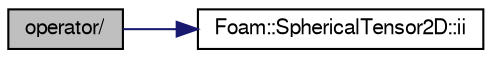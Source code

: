 digraph "operator/"
{
  bgcolor="transparent";
  edge [fontname="FreeSans",fontsize="10",labelfontname="FreeSans",labelfontsize="10"];
  node [fontname="FreeSans",fontsize="10",shape=record];
  rankdir="LR";
  Node125056 [label="operator/",height=0.2,width=0.4,color="black", fillcolor="grey75", style="filled", fontcolor="black"];
  Node125056 -> Node125057 [color="midnightblue",fontsize="10",style="solid",fontname="FreeSans"];
  Node125057 [label="Foam::SphericalTensor2D::ii",height=0.2,width=0.4,color="black",URL="$a28210.html#a8a6ef975bcb1f17d9cd0457417bcac47"];
}
